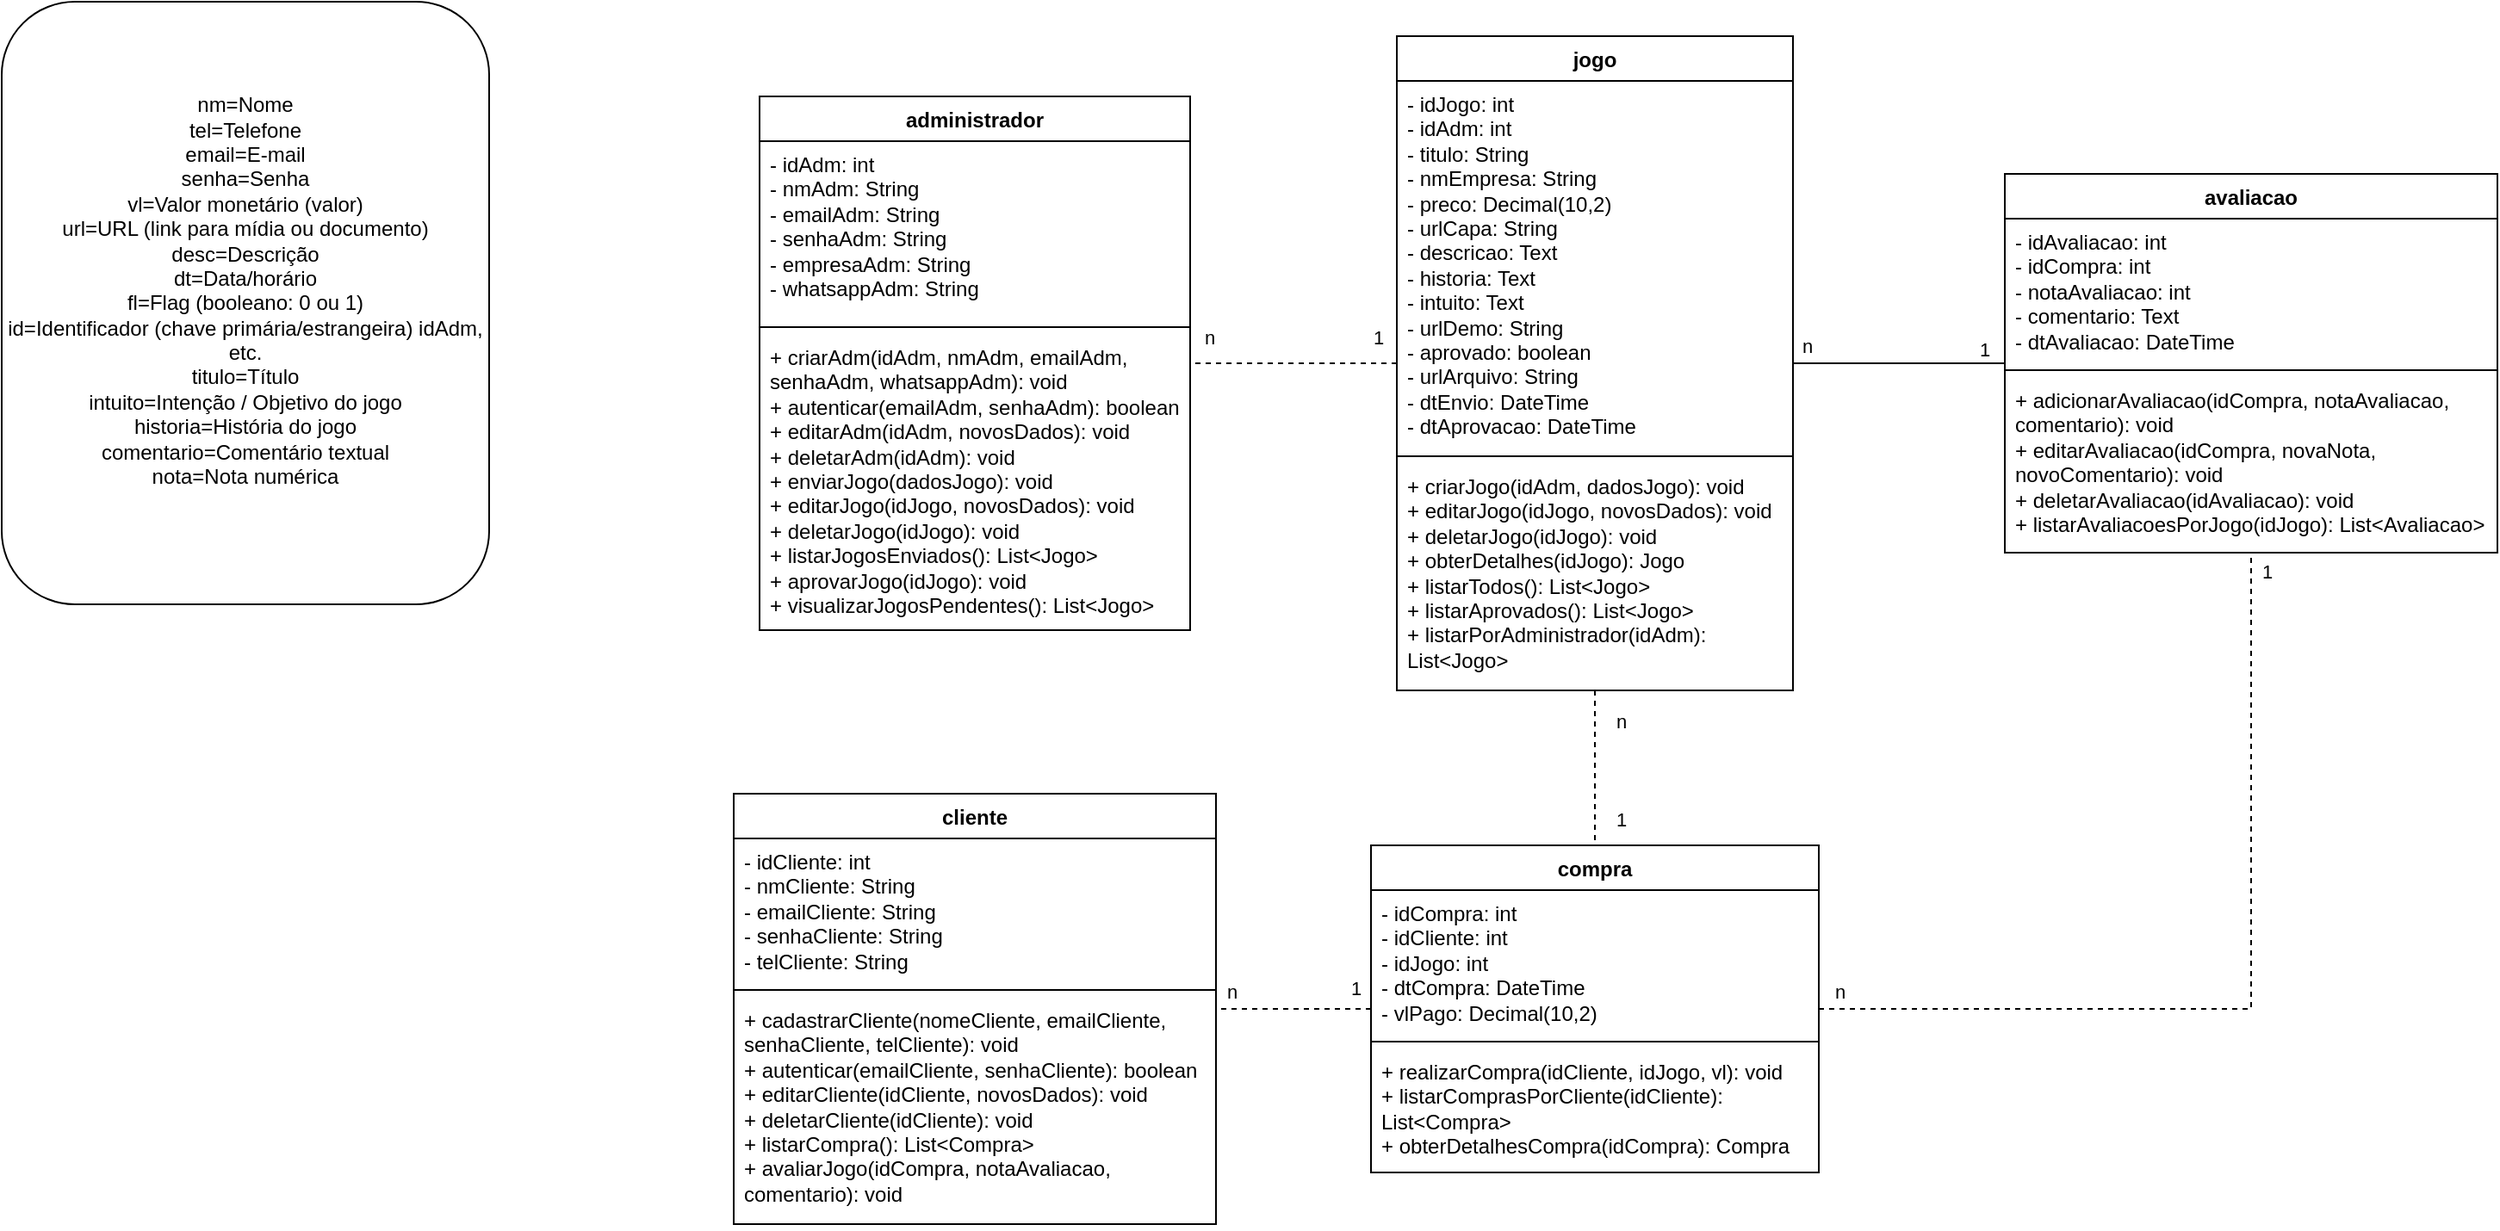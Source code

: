 <mxfile version="27.1.1">
  <diagram id="C5RBs43oDa-KdzZeNtuy" name="Page-1">
    <mxGraphModel dx="3605" dy="1078" grid="1" gridSize="10" guides="1" tooltips="1" connect="1" arrows="1" fold="1" page="1" pageScale="1" pageWidth="827" pageHeight="1169" math="0" shadow="0">
      <root>
        <mxCell id="WIyWlLk6GJQsqaUBKTNV-0" />
        <mxCell id="WIyWlLk6GJQsqaUBKTNV-1" parent="WIyWlLk6GJQsqaUBKTNV-0" />
        <mxCell id="htH6oOdIzzyn5wP_Vat4-0" style="edgeStyle=orthogonalEdgeStyle;rounded=0;orthogonalLoop=1;jettySize=auto;html=1;endArrow=none;startFill=0;dashed=1;" parent="WIyWlLk6GJQsqaUBKTNV-1" source="B27XfxdTS6M_Y3DWfWtt-0" target="B27XfxdTS6M_Y3DWfWtt-16" edge="1">
          <mxGeometry relative="1" as="geometry">
            <mxPoint x="20" y="369" as="sourcePoint" />
          </mxGeometry>
        </mxCell>
        <mxCell id="htH6oOdIzzyn5wP_Vat4-14" value="1" style="edgeLabel;html=1;align=center;verticalAlign=middle;resizable=0;points=[];" parent="htH6oOdIzzyn5wP_Vat4-0" connectable="0" vertex="1">
          <mxGeometry x="-0.953" relative="1" as="geometry">
            <mxPoint x="-8" y="-15" as="offset" />
          </mxGeometry>
        </mxCell>
        <mxCell id="htH6oOdIzzyn5wP_Vat4-15" value="n" style="edgeLabel;html=1;align=center;verticalAlign=middle;resizable=0;points=[];" parent="htH6oOdIzzyn5wP_Vat4-0" connectable="0" vertex="1">
          <mxGeometry x="0.899" y="1" relative="1" as="geometry">
            <mxPoint x="5" y="-16" as="offset" />
          </mxGeometry>
        </mxCell>
        <mxCell id="htH6oOdIzzyn5wP_Vat4-1" style="edgeStyle=orthogonalEdgeStyle;rounded=0;orthogonalLoop=1;jettySize=auto;html=1;endArrow=none;startFill=0;" parent="WIyWlLk6GJQsqaUBKTNV-1" source="B27XfxdTS6M_Y3DWfWtt-0" target="B27XfxdTS6M_Y3DWfWtt-20" edge="1">
          <mxGeometry relative="1" as="geometry" />
        </mxCell>
        <mxCell id="htH6oOdIzzyn5wP_Vat4-8" value="1" style="edgeLabel;html=1;align=center;verticalAlign=middle;resizable=0;points=[];" parent="htH6oOdIzzyn5wP_Vat4-1" connectable="0" vertex="1">
          <mxGeometry x="0.81" y="-1" relative="1" as="geometry">
            <mxPoint x="-1" y="-9" as="offset" />
          </mxGeometry>
        </mxCell>
        <mxCell id="htH6oOdIzzyn5wP_Vat4-9" value="n" style="edgeLabel;html=1;align=center;verticalAlign=middle;resizable=0;points=[];" parent="htH6oOdIzzyn5wP_Vat4-1" connectable="0" vertex="1">
          <mxGeometry x="-0.935" y="-2" relative="1" as="geometry">
            <mxPoint x="4" y="-12" as="offset" />
          </mxGeometry>
        </mxCell>
        <mxCell id="htH6oOdIzzyn5wP_Vat4-4" style="edgeStyle=orthogonalEdgeStyle;rounded=0;orthogonalLoop=1;jettySize=auto;html=1;dashed=1;endArrow=none;startFill=0;" parent="WIyWlLk6GJQsqaUBKTNV-1" source="B27XfxdTS6M_Y3DWfWtt-0" target="B27XfxdTS6M_Y3DWfWtt-12" edge="1">
          <mxGeometry relative="1" as="geometry">
            <mxPoint x="-70" y="794" as="targetPoint" />
          </mxGeometry>
        </mxCell>
        <mxCell id="htH6oOdIzzyn5wP_Vat4-5" value="1" style="edgeLabel;html=1;align=center;verticalAlign=middle;resizable=0;points=[];" parent="htH6oOdIzzyn5wP_Vat4-4" connectable="0" vertex="1">
          <mxGeometry x="0.94" y="2" relative="1" as="geometry">
            <mxPoint x="13" y="-13" as="offset" />
          </mxGeometry>
        </mxCell>
        <mxCell id="htH6oOdIzzyn5wP_Vat4-16" value="n" style="edgeLabel;html=1;align=center;verticalAlign=middle;resizable=0;points=[];" parent="htH6oOdIzzyn5wP_Vat4-4" connectable="0" vertex="1">
          <mxGeometry x="-0.783" y="2" relative="1" as="geometry">
            <mxPoint x="13" y="8" as="offset" />
          </mxGeometry>
        </mxCell>
        <mxCell id="B27XfxdTS6M_Y3DWfWtt-0" value="&lt;font style=&quot;vertical-align: inherit;&quot;&gt;&lt;font style=&quot;vertical-align: inherit;&quot;&gt;&lt;font style=&quot;vertical-align: inherit;&quot;&gt;&lt;font style=&quot;vertical-align: inherit;&quot;&gt;jogo&lt;/font&gt;&lt;/font&gt;&lt;/font&gt;&lt;/font&gt;" style="swimlane;fontStyle=1;align=center;verticalAlign=top;childLayout=stackLayout;horizontal=1;startSize=26;horizontalStack=0;resizeParent=1;resizeParentMax=0;resizeLast=0;collapsible=1;marginBottom=0;whiteSpace=wrap;html=1;" parent="WIyWlLk6GJQsqaUBKTNV-1" vertex="1">
          <mxGeometry x="60" y="100" width="230" height="380" as="geometry">
            <mxRectangle x="-180" y="90" width="70" height="30" as="alternateBounds" />
          </mxGeometry>
        </mxCell>
        <mxCell id="B27XfxdTS6M_Y3DWfWtt-1" value="&lt;div&gt;- idJogo: int&amp;nbsp;&amp;nbsp;&lt;/div&gt;&lt;div&gt;- idAdm: int&amp;nbsp;&amp;nbsp;&lt;/div&gt;&lt;div&gt;- titulo: String&amp;nbsp;&amp;nbsp;&lt;/div&gt;&lt;div&gt;- nmEmpresa: String&amp;nbsp;&amp;nbsp;&lt;/div&gt;&lt;div&gt;- preco: Decimal(10,2)&amp;nbsp;&amp;nbsp;&lt;/div&gt;&lt;div&gt;- urlCapa: String&amp;nbsp;&amp;nbsp;&lt;/div&gt;&lt;div&gt;- descricao: Text&amp;nbsp;&amp;nbsp;&lt;/div&gt;&lt;div&gt;- historia: Text&amp;nbsp;&amp;nbsp;&lt;/div&gt;&lt;div&gt;- intuito: Text&amp;nbsp;&amp;nbsp;&lt;/div&gt;&lt;div&gt;- urlDemo: String&amp;nbsp;&amp;nbsp;&lt;/div&gt;&lt;div&gt;- aprovado: boolean&amp;nbsp;&amp;nbsp;&lt;/div&gt;&lt;div&gt;- urlArquivo: String&amp;nbsp;&amp;nbsp;&lt;/div&gt;&lt;div&gt;- dtEnvio: DateTime&amp;nbsp;&amp;nbsp;&lt;/div&gt;&lt;div&gt;- dtAprovacao: DateTime&amp;nbsp;&lt;/div&gt;" style="text;strokeColor=none;fillColor=none;align=left;verticalAlign=top;spacingLeft=4;spacingRight=4;overflow=hidden;rotatable=0;points=[[0,0.5],[1,0.5]];portConstraint=eastwest;whiteSpace=wrap;html=1;" parent="B27XfxdTS6M_Y3DWfWtt-0" vertex="1">
          <mxGeometry y="26" width="230" height="214" as="geometry" />
        </mxCell>
        <mxCell id="B27XfxdTS6M_Y3DWfWtt-2" value="" style="line;strokeWidth=1;fillColor=none;align=left;verticalAlign=middle;spacingTop=-1;spacingLeft=3;spacingRight=3;rotatable=0;labelPosition=right;points=[];portConstraint=eastwest;strokeColor=inherit;" parent="B27XfxdTS6M_Y3DWfWtt-0" vertex="1">
          <mxGeometry y="240" width="230" height="8" as="geometry" />
        </mxCell>
        <mxCell id="B27XfxdTS6M_Y3DWfWtt-3" value="&lt;div&gt;+ criarJogo(idAdm, dadosJogo): void&amp;nbsp;&amp;nbsp;&lt;/div&gt;&lt;div&gt;+ editarJogo(idJogo, novosDados): void&amp;nbsp;&amp;nbsp;&lt;/div&gt;&lt;div&gt;+ deletarJogo(idJogo): void&amp;nbsp;&amp;nbsp;&lt;/div&gt;&lt;div&gt;+ obterDetalhes(idJogo): Jogo&amp;nbsp;&amp;nbsp;&lt;/div&gt;&lt;div&gt;+ listarTodos(): List&amp;lt;Jogo&amp;gt;&amp;nbsp;&amp;nbsp;&lt;/div&gt;&lt;div&gt;+ listarAprovados(): List&amp;lt;Jogo&amp;gt;&amp;nbsp;&amp;nbsp;&lt;/div&gt;&lt;div&gt;+ listarPorAdministrador(idAdm): List&amp;lt;Jogo&amp;gt;&amp;nbsp;&amp;nbsp;&lt;/div&gt;" style="text;strokeColor=none;fillColor=none;align=left;verticalAlign=top;spacingLeft=4;spacingRight=4;overflow=hidden;rotatable=0;points=[[0,0.5],[1,0.5]];portConstraint=eastwest;whiteSpace=wrap;html=1;" parent="B27XfxdTS6M_Y3DWfWtt-0" vertex="1">
          <mxGeometry y="248" width="230" height="132" as="geometry" />
        </mxCell>
        <mxCell id="OUwqPw-LcY0b7HsVoCcp-0" value="&lt;div&gt;&lt;span style=&quot;background-color: transparent; color: light-dark(rgb(0, 0, 0), rgb(255, 255, 255));&quot;&gt;nm=&lt;/span&gt;&lt;span style=&quot;background-color: transparent; color: light-dark(rgb(0, 0, 0), rgb(255, 255, 255));&quot;&gt;Nome&lt;/span&gt;&lt;/div&gt;&lt;div&gt;tel=Telefone&lt;/div&gt;&lt;div&gt;email=E-mail&lt;/div&gt;&lt;div&gt;senha=Senha&lt;/div&gt;&lt;div&gt;vl=Valor monetário (valor)&lt;/div&gt;&lt;div&gt;url=URL (link para mídia ou documento)&lt;/div&gt;&lt;div&gt;desc=Descrição&lt;/div&gt;&lt;div&gt;dt=Data/horário&lt;/div&gt;&lt;div&gt;fl=Flag (booleano: 0 ou 1)&lt;/div&gt;&lt;div&gt;id=Identificador (chave primária/estrangeira)&amp;nbsp;idAdm, etc.&lt;/div&gt;&lt;div&gt;titulo=Título&lt;/div&gt;&lt;div&gt;intuito=Intenção / Objetivo do jogo&lt;/div&gt;&lt;div&gt;historia=História do jogo&lt;/div&gt;&lt;div&gt;comentario=Comentário textual&lt;/div&gt;&lt;div&gt;nota=Nota numérica&lt;/div&gt;&lt;div&gt;&lt;br&gt;&lt;/div&gt;" style="rounded=1;whiteSpace=wrap;html=1;" parent="WIyWlLk6GJQsqaUBKTNV-1" vertex="1">
          <mxGeometry x="-750" y="80" width="283" height="350" as="geometry" />
        </mxCell>
        <mxCell id="B27XfxdTS6M_Y3DWfWtt-8" value="&lt;font style=&quot;vertical-align: inherit;&quot;&gt;&lt;font style=&quot;vertical-align: inherit;&quot;&gt;cliente&lt;/font&gt;&lt;/font&gt;" style="swimlane;fontStyle=1;align=center;verticalAlign=top;childLayout=stackLayout;horizontal=1;startSize=26;horizontalStack=0;resizeParent=1;resizeParentMax=0;resizeLast=0;collapsible=1;marginBottom=0;whiteSpace=wrap;html=1;" parent="WIyWlLk6GJQsqaUBKTNV-1" vertex="1">
          <mxGeometry x="-325" y="540" width="280" height="250" as="geometry">
            <mxRectangle x="-180" y="90" width="70" height="30" as="alternateBounds" />
          </mxGeometry>
        </mxCell>
        <mxCell id="B27XfxdTS6M_Y3DWfWtt-9" value="&lt;div&gt;- idCliente: int&lt;/div&gt;&lt;div&gt;- nm&lt;span style=&quot;background-color: transparent; color: light-dark(rgb(0, 0, 0), rgb(255, 255, 255));&quot;&gt;Cliente&lt;/span&gt;&lt;span style=&quot;background-color: transparent; color: light-dark(rgb(0, 0, 0), rgb(255, 255, 255));&quot;&gt;: String&lt;/span&gt;&lt;/div&gt;&lt;div&gt;- email&lt;span style=&quot;background-color: transparent; color: light-dark(rgb(0, 0, 0), rgb(255, 255, 255));&quot;&gt;Cliente&lt;/span&gt;&lt;span style=&quot;background-color: transparent; color: light-dark(rgb(0, 0, 0), rgb(255, 255, 255));&quot;&gt;: String&lt;/span&gt;&lt;/div&gt;&lt;div&gt;- senhaCliente: String&lt;/div&gt;&lt;div&gt;- tel&lt;span style=&quot;background-color: transparent; color: light-dark(rgb(0, 0, 0), rgb(255, 255, 255));&quot;&gt;Cliente&lt;/span&gt;&lt;span style=&quot;background-color: transparent; color: light-dark(rgb(0, 0, 0), rgb(255, 255, 255));&quot;&gt;: String&lt;/span&gt;&lt;/div&gt;" style="text;strokeColor=none;fillColor=none;align=left;verticalAlign=top;spacingLeft=4;spacingRight=4;overflow=hidden;rotatable=0;points=[[0,0.5],[1,0.5]];portConstraint=eastwest;whiteSpace=wrap;html=1;" parent="B27XfxdTS6M_Y3DWfWtt-8" vertex="1">
          <mxGeometry y="26" width="280" height="84" as="geometry" />
        </mxCell>
        <mxCell id="B27XfxdTS6M_Y3DWfWtt-10" value="" style="line;strokeWidth=1;fillColor=none;align=left;verticalAlign=middle;spacingTop=-1;spacingLeft=3;spacingRight=3;rotatable=0;labelPosition=right;points=[];portConstraint=eastwest;strokeColor=inherit;" parent="B27XfxdTS6M_Y3DWfWtt-8" vertex="1">
          <mxGeometry y="110" width="280" height="8" as="geometry" />
        </mxCell>
        <mxCell id="B27XfxdTS6M_Y3DWfWtt-11" value="&lt;div&gt;+ cadastrarCliente(nome&lt;span style=&quot;background-color: transparent; color: light-dark(rgb(0, 0, 0), rgb(255, 255, 255));&quot;&gt;Cliente&lt;/span&gt;&lt;span style=&quot;background-color: transparent; color: light-dark(rgb(0, 0, 0), rgb(255, 255, 255));&quot;&gt;, email&lt;/span&gt;&lt;span style=&quot;background-color: transparent; color: light-dark(rgb(0, 0, 0), rgb(255, 255, 255));&quot;&gt;Cliente&lt;/span&gt;&lt;span style=&quot;background-color: transparent; color: light-dark(rgb(0, 0, 0), rgb(255, 255, 255));&quot;&gt;, senha&lt;/span&gt;&lt;span style=&quot;background-color: transparent; color: light-dark(rgb(0, 0, 0), rgb(255, 255, 255));&quot;&gt;Cliente&lt;/span&gt;&lt;span style=&quot;background-color: transparent; color: light-dark(rgb(0, 0, 0), rgb(255, 255, 255));&quot;&gt;, tel&lt;/span&gt;&lt;span style=&quot;background-color: transparent; color: light-dark(rgb(0, 0, 0), rgb(255, 255, 255));&quot;&gt;Cliente&lt;/span&gt;&lt;span style=&quot;background-color: transparent; color: light-dark(rgb(0, 0, 0), rgb(255, 255, 255));&quot;&gt;): void&lt;/span&gt;&lt;/div&gt;&lt;div&gt;+ autenticar(email&lt;span style=&quot;background-color: transparent; color: light-dark(rgb(0, 0, 0), rgb(255, 255, 255));&quot;&gt;Cliente&lt;/span&gt;&lt;span style=&quot;background-color: transparent; color: light-dark(rgb(0, 0, 0), rgb(255, 255, 255));&quot;&gt;, senha&lt;/span&gt;&lt;span style=&quot;background-color: transparent; color: light-dark(rgb(0, 0, 0), rgb(255, 255, 255));&quot;&gt;Cliente&lt;/span&gt;&lt;span style=&quot;background-color: transparent; color: light-dark(rgb(0, 0, 0), rgb(255, 255, 255));&quot;&gt;): boolean&lt;/span&gt;&lt;/div&gt;&lt;div&gt;+ editarCliente(id&lt;span style=&quot;background-color: transparent; color: light-dark(rgb(0, 0, 0), rgb(255, 255, 255));&quot;&gt;Cliente&lt;/span&gt;&lt;span style=&quot;background-color: transparent; color: light-dark(rgb(0, 0, 0), rgb(255, 255, 255));&quot;&gt;, novosDados): void&lt;/span&gt;&lt;/div&gt;&lt;div&gt;+ deletarCliente(id&lt;span style=&quot;background-color: transparent; color: light-dark(rgb(0, 0, 0), rgb(255, 255, 255));&quot;&gt;Cliente&lt;/span&gt;&lt;span style=&quot;background-color: transparent; color: light-dark(rgb(0, 0, 0), rgb(255, 255, 255));&quot;&gt;): void&lt;/span&gt;&lt;/div&gt;&lt;div&gt;+ listarCompra(): List&amp;lt;Compra&amp;gt;&lt;/div&gt;&lt;div&gt;+ avaliarJogo(idCompra, notaAvaliacao, comentario): void&lt;/div&gt;" style="text;strokeColor=none;fillColor=none;align=left;verticalAlign=top;spacingLeft=4;spacingRight=4;overflow=hidden;rotatable=0;points=[[0,0.5],[1,0.5]];portConstraint=eastwest;whiteSpace=wrap;html=1;" parent="B27XfxdTS6M_Y3DWfWtt-8" vertex="1">
          <mxGeometry y="118" width="280" height="132" as="geometry" />
        </mxCell>
        <mxCell id="htH6oOdIzzyn5wP_Vat4-6" style="edgeStyle=orthogonalEdgeStyle;rounded=0;orthogonalLoop=1;jettySize=auto;html=1;endArrow=none;startFill=0;dashed=1;" parent="WIyWlLk6GJQsqaUBKTNV-1" source="B27XfxdTS6M_Y3DWfWtt-12" target="B27XfxdTS6M_Y3DWfWtt-8" edge="1">
          <mxGeometry relative="1" as="geometry" />
        </mxCell>
        <mxCell id="htH6oOdIzzyn5wP_Vat4-17" value="1" style="edgeLabel;html=1;align=center;verticalAlign=middle;resizable=0;points=[];" parent="htH6oOdIzzyn5wP_Vat4-6" connectable="0" vertex="1">
          <mxGeometry x="-0.947" y="-2" relative="1" as="geometry">
            <mxPoint x="-7" y="-10" as="offset" />
          </mxGeometry>
        </mxCell>
        <mxCell id="htH6oOdIzzyn5wP_Vat4-18" value="n" style="edgeLabel;html=1;align=center;verticalAlign=middle;resizable=0;points=[];" parent="htH6oOdIzzyn5wP_Vat4-6" connectable="0" vertex="1">
          <mxGeometry x="0.929" y="1" relative="1" as="geometry">
            <mxPoint x="6" y="-11" as="offset" />
          </mxGeometry>
        </mxCell>
        <mxCell id="htH6oOdIzzyn5wP_Vat4-7" style="edgeStyle=orthogonalEdgeStyle;rounded=0;orthogonalLoop=1;jettySize=auto;html=1;endArrow=none;startFill=0;dashed=1;" parent="WIyWlLk6GJQsqaUBKTNV-1" source="B27XfxdTS6M_Y3DWfWtt-12" target="B27XfxdTS6M_Y3DWfWtt-20" edge="1">
          <mxGeometry relative="1" as="geometry" />
        </mxCell>
        <mxCell id="htH6oOdIzzyn5wP_Vat4-10" value="1" style="edgeLabel;html=1;align=center;verticalAlign=middle;resizable=0;points=[];" parent="htH6oOdIzzyn5wP_Vat4-7" connectable="0" vertex="1">
          <mxGeometry x="0.919" relative="1" as="geometry">
            <mxPoint x="9" y="-10" as="offset" />
          </mxGeometry>
        </mxCell>
        <mxCell id="htH6oOdIzzyn5wP_Vat4-11" value="n" style="edgeLabel;html=1;align=center;verticalAlign=middle;resizable=0;points=[];" parent="htH6oOdIzzyn5wP_Vat4-7" connectable="0" vertex="1">
          <mxGeometry x="-0.928" y="-1" relative="1" as="geometry">
            <mxPoint x="-7" y="-11" as="offset" />
          </mxGeometry>
        </mxCell>
        <mxCell id="B27XfxdTS6M_Y3DWfWtt-12" value="compra" style="swimlane;fontStyle=1;align=center;verticalAlign=top;childLayout=stackLayout;horizontal=1;startSize=26;horizontalStack=0;resizeParent=1;resizeParentMax=0;resizeLast=0;collapsible=1;marginBottom=0;whiteSpace=wrap;html=1;" parent="WIyWlLk6GJQsqaUBKTNV-1" vertex="1">
          <mxGeometry x="45" y="570" width="260" height="190" as="geometry">
            <mxRectangle x="-180" y="90" width="70" height="30" as="alternateBounds" />
          </mxGeometry>
        </mxCell>
        <mxCell id="B27XfxdTS6M_Y3DWfWtt-13" value="&lt;div&gt;&lt;div&gt;- idCompra: int&amp;nbsp;&amp;nbsp;&lt;/div&gt;&lt;div&gt;- idCliente: int&amp;nbsp;&amp;nbsp;&lt;/div&gt;&lt;div&gt;- idJogo: int&amp;nbsp;&amp;nbsp;&lt;/div&gt;&lt;div&gt;- dtCompra: DateTime&amp;nbsp;&amp;nbsp;&lt;/div&gt;&lt;div&gt;- vlPago: Decimal(10,2)&lt;/div&gt;&lt;/div&gt;" style="text;strokeColor=none;fillColor=none;align=left;verticalAlign=top;spacingLeft=4;spacingRight=4;overflow=hidden;rotatable=0;points=[[0,0.5],[1,0.5]];portConstraint=eastwest;whiteSpace=wrap;html=1;" parent="B27XfxdTS6M_Y3DWfWtt-12" vertex="1">
          <mxGeometry y="26" width="260" height="84" as="geometry" />
        </mxCell>
        <mxCell id="B27XfxdTS6M_Y3DWfWtt-14" value="" style="line;strokeWidth=1;fillColor=none;align=left;verticalAlign=middle;spacingTop=-1;spacingLeft=3;spacingRight=3;rotatable=0;labelPosition=right;points=[];portConstraint=eastwest;strokeColor=inherit;" parent="B27XfxdTS6M_Y3DWfWtt-12" vertex="1">
          <mxGeometry y="110" width="260" height="8" as="geometry" />
        </mxCell>
        <mxCell id="B27XfxdTS6M_Y3DWfWtt-15" value="&lt;div&gt;&lt;span style=&quot;background-color: transparent; color: light-dark(rgb(0, 0, 0), rgb(255, 255, 255));&quot;&gt;+ realizarCompra(idCliente, idJogo, vl): void&amp;nbsp;&amp;nbsp;&lt;/span&gt;&lt;/div&gt;&lt;div&gt;&lt;font style=&quot;vertical-align: inherit;&quot;&gt;&lt;font style=&quot;vertical-align: inherit;&quot;&gt;&lt;div&gt;+ listarComprasPorCliente(idCliente): List&amp;lt;Compra&amp;gt;&amp;nbsp;&amp;nbsp;&lt;/div&gt;&lt;div&gt;+ obterDetalhesCompra(idCompra): Compra&amp;nbsp;&lt;/div&gt;&lt;/font&gt;&lt;/font&gt;&lt;/div&gt;" style="text;strokeColor=none;fillColor=none;align=left;verticalAlign=top;spacingLeft=4;spacingRight=4;overflow=hidden;rotatable=0;points=[[0,0.5],[1,0.5]];portConstraint=eastwest;whiteSpace=wrap;html=1;" parent="B27XfxdTS6M_Y3DWfWtt-12" vertex="1">
          <mxGeometry y="118" width="260" height="72" as="geometry" />
        </mxCell>
        <mxCell id="B27XfxdTS6M_Y3DWfWtt-16" value="&lt;font style=&quot;vertical-align: inherit;&quot;&gt;&lt;font style=&quot;vertical-align: inherit;&quot;&gt;&lt;font style=&quot;vertical-align: inherit;&quot;&gt;&lt;font style=&quot;vertical-align: inherit;&quot;&gt;&lt;font style=&quot;vertical-align: inherit;&quot;&gt;&lt;font style=&quot;vertical-align: inherit;&quot;&gt;administrador&lt;/font&gt;&lt;/font&gt;&lt;/font&gt;&lt;/font&gt;&lt;/font&gt;&lt;/font&gt;" style="swimlane;fontStyle=1;align=center;verticalAlign=top;childLayout=stackLayout;horizontal=1;startSize=26;horizontalStack=0;resizeParent=1;resizeParentMax=0;resizeLast=0;collapsible=1;marginBottom=0;whiteSpace=wrap;html=1;" parent="WIyWlLk6GJQsqaUBKTNV-1" vertex="1">
          <mxGeometry x="-310" y="135" width="250" height="310" as="geometry">
            <mxRectangle x="-330" y="475" width="70" height="30" as="alternateBounds" />
          </mxGeometry>
        </mxCell>
        <mxCell id="B27XfxdTS6M_Y3DWfWtt-17" value="&lt;div&gt;- idAdm: int&lt;/div&gt;&lt;div&gt;- nmAdm: String&lt;/div&gt;&lt;div&gt;- emailAdm: String&lt;/div&gt;&lt;div&gt;- senhaAdm: String&lt;/div&gt;&lt;div&gt;- empresaAdm: String&lt;/div&gt;&lt;div&gt;- whatsappAdm: String&lt;/div&gt;" style="text;strokeColor=none;fillColor=none;align=left;verticalAlign=top;spacingLeft=4;spacingRight=4;overflow=hidden;rotatable=0;points=[[0,0.5],[1,0.5]];portConstraint=eastwest;whiteSpace=wrap;html=1;" parent="B27XfxdTS6M_Y3DWfWtt-16" vertex="1">
          <mxGeometry y="26" width="250" height="104" as="geometry" />
        </mxCell>
        <mxCell id="B27XfxdTS6M_Y3DWfWtt-18" value="" style="line;strokeWidth=1;fillColor=none;align=left;verticalAlign=middle;spacingTop=-1;spacingLeft=3;spacingRight=3;rotatable=0;labelPosition=right;points=[];portConstraint=eastwest;strokeColor=inherit;" parent="B27XfxdTS6M_Y3DWfWtt-16" vertex="1">
          <mxGeometry y="130" width="250" height="8" as="geometry" />
        </mxCell>
        <mxCell id="B27XfxdTS6M_Y3DWfWtt-19" value="&lt;div&gt;+ criarAdm(idAdm, nmAdm, emailAdm, senhaAdm, whatsappAdm): void&lt;/div&gt;&lt;div&gt;+ autenticar(emailAdm, senhaAdm): boolean&lt;/div&gt;&lt;div&gt;+ editarAdm(idAdm, novosDados): void&lt;/div&gt;&lt;div&gt;+ deletarAdm(idAdm): void&lt;/div&gt;&lt;div&gt;&lt;div&gt;+ enviarJogo(dadosJogo): void&lt;/div&gt;&lt;div&gt;+ editarJogo(idJogo, novosDados): void&lt;/div&gt;&lt;div&gt;+ deletarJogo(idJogo): void&lt;/div&gt;&lt;div&gt;+ listarJogosEnviados(): List&amp;lt;Jogo&amp;gt;&lt;/div&gt;&lt;/div&gt;&lt;div&gt;&lt;div&gt;+ aprovarJogo(idJogo): void&lt;/div&gt;&lt;div&gt;+ visualizarJogosPendentes(): List&amp;lt;Jogo&amp;gt;&lt;/div&gt;&lt;/div&gt;" style="text;strokeColor=none;fillColor=none;align=left;verticalAlign=top;spacingLeft=4;spacingRight=4;overflow=hidden;rotatable=0;points=[[0,0.5],[1,0.5]];portConstraint=eastwest;whiteSpace=wrap;html=1;" parent="B27XfxdTS6M_Y3DWfWtt-16" vertex="1">
          <mxGeometry y="138" width="250" height="172" as="geometry" />
        </mxCell>
        <mxCell id="B27XfxdTS6M_Y3DWfWtt-20" value="&lt;font style=&quot;vertical-align: inherit;&quot;&gt;&lt;font style=&quot;vertical-align: inherit;&quot;&gt;&lt;font style=&quot;vertical-align: inherit;&quot;&gt;&lt;font style=&quot;vertical-align: inherit;&quot;&gt;avaliacao&lt;/font&gt;&lt;/font&gt;&lt;/font&gt;&lt;/font&gt;" style="swimlane;fontStyle=1;align=center;verticalAlign=top;childLayout=stackLayout;horizontal=1;startSize=26;horizontalStack=0;resizeParent=1;resizeParentMax=0;resizeLast=0;collapsible=1;marginBottom=0;whiteSpace=wrap;html=1;" parent="WIyWlLk6GJQsqaUBKTNV-1" vertex="1">
          <mxGeometry x="413" y="180" width="286" height="220" as="geometry">
            <mxRectangle x="-180" y="90" width="70" height="30" as="alternateBounds" />
          </mxGeometry>
        </mxCell>
        <mxCell id="B27XfxdTS6M_Y3DWfWtt-21" value="&lt;div&gt;&lt;div&gt;- idAvaliacao: int&amp;nbsp;&amp;nbsp;&lt;/div&gt;&lt;div&gt;- idCompra: int&amp;nbsp;&amp;nbsp;&lt;/div&gt;&lt;div&gt;- notaAvaliacao: int&amp;nbsp;&amp;nbsp;&lt;/div&gt;&lt;div&gt;- comentario: Text&amp;nbsp;&amp;nbsp;&lt;/div&gt;&lt;div&gt;- dtAvaliacao: DateTime&amp;nbsp;&amp;nbsp;&lt;/div&gt;&lt;/div&gt;" style="text;strokeColor=none;fillColor=none;align=left;verticalAlign=top;spacingLeft=4;spacingRight=4;overflow=hidden;rotatable=0;points=[[0,0.5],[1,0.5]];portConstraint=eastwest;whiteSpace=wrap;html=1;" parent="B27XfxdTS6M_Y3DWfWtt-20" vertex="1">
          <mxGeometry y="26" width="286" height="84" as="geometry" />
        </mxCell>
        <mxCell id="B27XfxdTS6M_Y3DWfWtt-22" value="" style="line;strokeWidth=1;fillColor=none;align=left;verticalAlign=middle;spacingTop=-1;spacingLeft=3;spacingRight=3;rotatable=0;labelPosition=right;points=[];portConstraint=eastwest;strokeColor=inherit;" parent="B27XfxdTS6M_Y3DWfWtt-20" vertex="1">
          <mxGeometry y="110" width="286" height="8" as="geometry" />
        </mxCell>
        <mxCell id="B27XfxdTS6M_Y3DWfWtt-23" value="&lt;div&gt;&lt;span style=&quot;background-color: transparent; color: light-dark(rgb(0, 0, 0), rgb(255, 255, 255));&quot;&gt;+ adicionarAvaliacao(idCompra, notaAvaliacao, comentario): void&amp;nbsp;&amp;nbsp;&lt;/span&gt;&lt;/div&gt;&lt;div&gt;&lt;font style=&quot;vertical-align: inherit;&quot;&gt;&lt;font style=&quot;vertical-align: inherit;&quot;&gt;&lt;font style=&quot;vertical-align: inherit;&quot;&gt;&lt;font style=&quot;vertical-align: inherit;&quot;&gt;&lt;div&gt;+ editarAvaliacao(idCompra, novaNota, novoComentario): void&amp;nbsp;&amp;nbsp;&lt;/div&gt;&lt;div&gt;+ deletarAvaliacao(idAvaliacao): void&amp;nbsp;&amp;nbsp;&lt;/div&gt;&lt;div&gt;+ listarAvaliacoesPorJogo(idJogo): List&amp;lt;Avaliacao&amp;gt;&lt;/div&gt;&lt;/font&gt;&lt;/font&gt;&lt;/font&gt;&lt;/font&gt;&lt;/div&gt;" style="text;strokeColor=none;fillColor=none;align=left;verticalAlign=top;spacingLeft=4;spacingRight=4;overflow=hidden;rotatable=0;points=[[0,0.5],[1,0.5]];portConstraint=eastwest;whiteSpace=wrap;html=1;" parent="B27XfxdTS6M_Y3DWfWtt-20" vertex="1">
          <mxGeometry y="118" width="286" height="102" as="geometry" />
        </mxCell>
      </root>
    </mxGraphModel>
  </diagram>
</mxfile>
